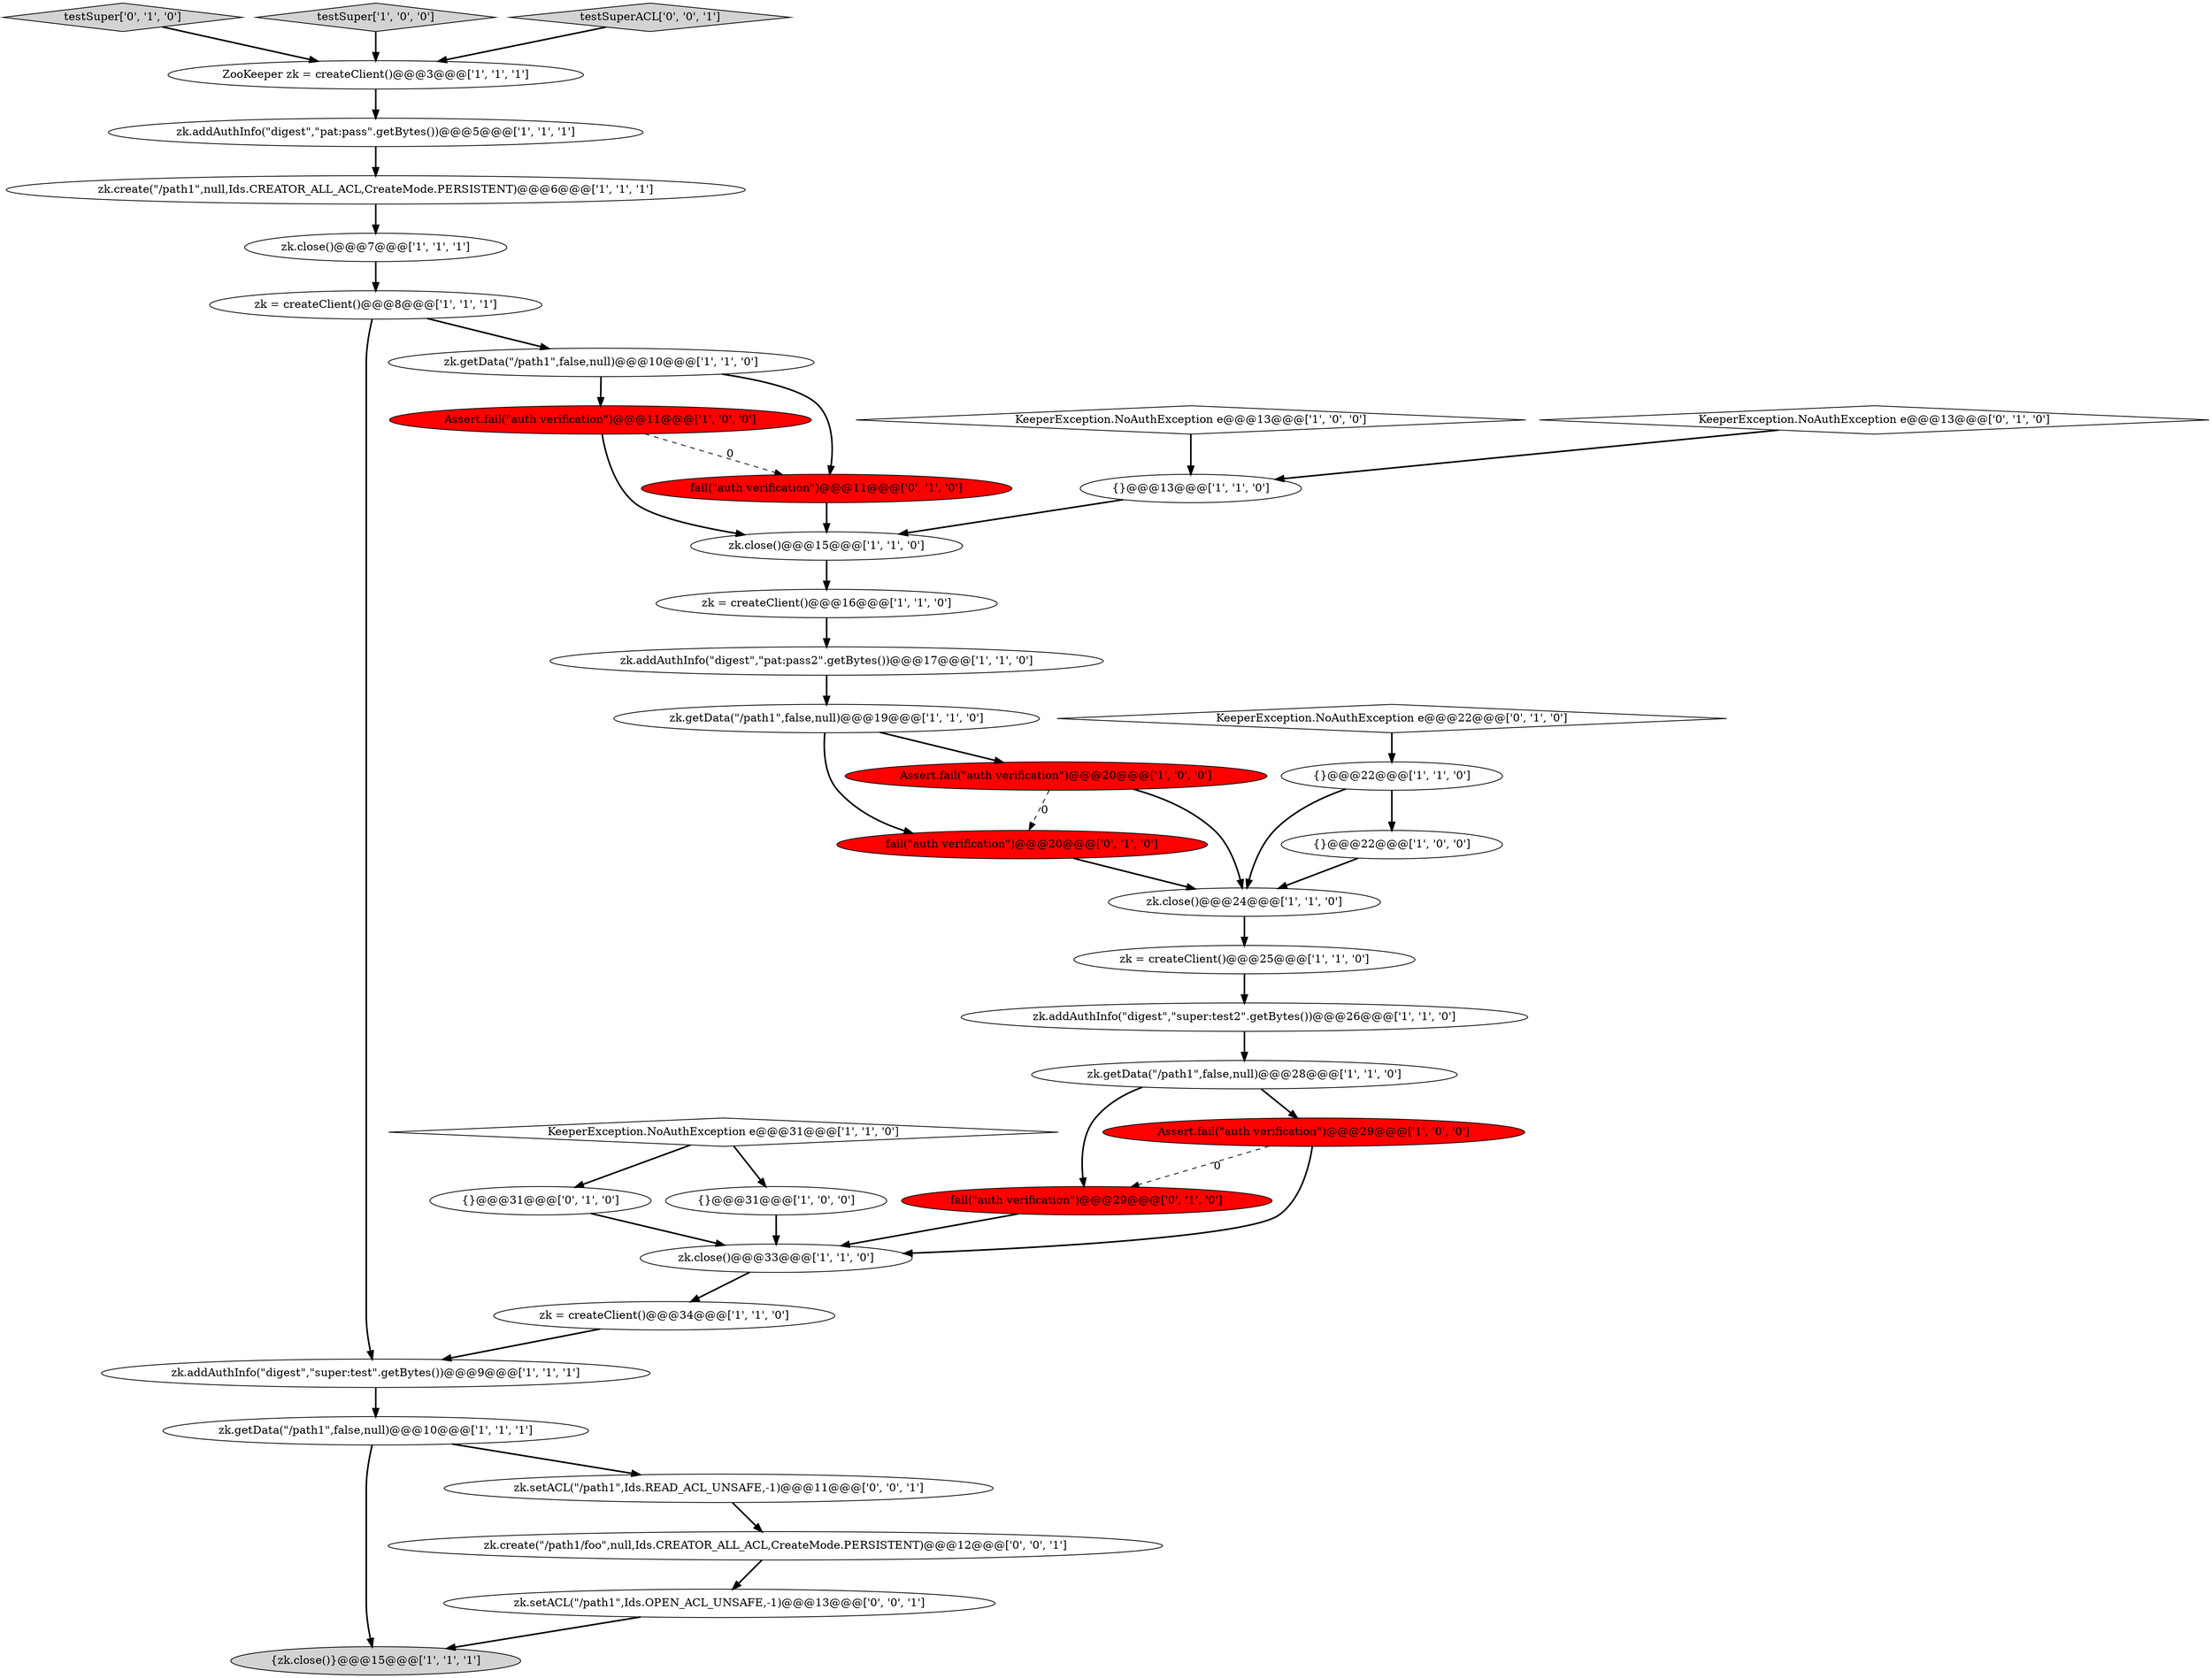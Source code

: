 digraph {
19 [style = filled, label = "zk.addAuthInfo(\"digest\",\"pat:pass\".getBytes())@@@5@@@['1', '1', '1']", fillcolor = white, shape = ellipse image = "AAA0AAABBB1BBB"];
23 [style = filled, label = "zk.close()@@@7@@@['1', '1', '1']", fillcolor = white, shape = ellipse image = "AAA0AAABBB1BBB"];
33 [style = filled, label = "fail(\"auth verification\")@@@20@@@['0', '1', '0']", fillcolor = red, shape = ellipse image = "AAA1AAABBB2BBB"];
16 [style = filled, label = "zk.getData(\"/path1\",false,null)@@@10@@@['1', '1', '1']", fillcolor = white, shape = ellipse image = "AAA0AAABBB1BBB"];
34 [style = filled, label = "testSuper['0', '1', '0']", fillcolor = lightgray, shape = diamond image = "AAA0AAABBB2BBB"];
32 [style = filled, label = "fail(\"auth verification\")@@@29@@@['0', '1', '0']", fillcolor = red, shape = ellipse image = "AAA1AAABBB2BBB"];
3 [style = filled, label = "zk.getData(\"/path1\",false,null)@@@19@@@['1', '1', '0']", fillcolor = white, shape = ellipse image = "AAA0AAABBB1BBB"];
8 [style = filled, label = "zk.close()@@@24@@@['1', '1', '0']", fillcolor = white, shape = ellipse image = "AAA0AAABBB1BBB"];
13 [style = filled, label = "{zk.close()}@@@15@@@['1', '1', '1']", fillcolor = lightgray, shape = ellipse image = "AAA0AAABBB1BBB"];
17 [style = filled, label = "testSuper['1', '0', '0']", fillcolor = lightgray, shape = diamond image = "AAA0AAABBB1BBB"];
38 [style = filled, label = "zk.create(\"/path1/foo\",null,Ids.CREATOR_ALL_ACL,CreateMode.PERSISTENT)@@@12@@@['0', '0', '1']", fillcolor = white, shape = ellipse image = "AAA0AAABBB3BBB"];
25 [style = filled, label = "ZooKeeper zk = createClient()@@@3@@@['1', '1', '1']", fillcolor = white, shape = ellipse image = "AAA0AAABBB1BBB"];
37 [style = filled, label = "testSuperACL['0', '0', '1']", fillcolor = lightgray, shape = diamond image = "AAA0AAABBB3BBB"];
20 [style = filled, label = "KeeperException.NoAuthException e@@@13@@@['1', '0', '0']", fillcolor = white, shape = diamond image = "AAA0AAABBB1BBB"];
21 [style = filled, label = "zk = createClient()@@@8@@@['1', '1', '1']", fillcolor = white, shape = ellipse image = "AAA0AAABBB1BBB"];
10 [style = filled, label = "Assert.fail(\"auth verification\")@@@20@@@['1', '0', '0']", fillcolor = red, shape = ellipse image = "AAA1AAABBB1BBB"];
30 [style = filled, label = "KeeperException.NoAuthException e@@@22@@@['0', '1', '0']", fillcolor = white, shape = diamond image = "AAA0AAABBB2BBB"];
29 [style = filled, label = "fail(\"auth verification\")@@@11@@@['0', '1', '0']", fillcolor = red, shape = ellipse image = "AAA1AAABBB2BBB"];
39 [style = filled, label = "zk.setACL(\"/path1\",Ids.READ_ACL_UNSAFE,-1)@@@11@@@['0', '0', '1']", fillcolor = white, shape = ellipse image = "AAA0AAABBB3BBB"];
15 [style = filled, label = "zk.addAuthInfo(\"digest\",\"super:test\".getBytes())@@@9@@@['1', '1', '1']", fillcolor = white, shape = ellipse image = "AAA0AAABBB1BBB"];
4 [style = filled, label = "zk = createClient()@@@25@@@['1', '1', '0']", fillcolor = white, shape = ellipse image = "AAA0AAABBB1BBB"];
22 [style = filled, label = "zk.close()@@@15@@@['1', '1', '0']", fillcolor = white, shape = ellipse image = "AAA0AAABBB1BBB"];
5 [style = filled, label = "Assert.fail(\"auth verification\")@@@11@@@['1', '0', '0']", fillcolor = red, shape = ellipse image = "AAA1AAABBB1BBB"];
36 [style = filled, label = "zk.setACL(\"/path1\",Ids.OPEN_ACL_UNSAFE,-1)@@@13@@@['0', '0', '1']", fillcolor = white, shape = ellipse image = "AAA0AAABBB3BBB"];
6 [style = filled, label = "zk.create(\"/path1\",null,Ids.CREATOR_ALL_ACL,CreateMode.PERSISTENT)@@@6@@@['1', '1', '1']", fillcolor = white, shape = ellipse image = "AAA0AAABBB1BBB"];
18 [style = filled, label = "{}@@@22@@@['1', '1', '0']", fillcolor = white, shape = ellipse image = "AAA0AAABBB1BBB"];
9 [style = filled, label = "zk.close()@@@33@@@['1', '1', '0']", fillcolor = white, shape = ellipse image = "AAA0AAABBB1BBB"];
0 [style = filled, label = "zk.getData(\"/path1\",false,null)@@@28@@@['1', '1', '0']", fillcolor = white, shape = ellipse image = "AAA0AAABBB1BBB"];
27 [style = filled, label = "Assert.fail(\"auth verification\")@@@29@@@['1', '0', '0']", fillcolor = red, shape = ellipse image = "AAA1AAABBB1BBB"];
28 [style = filled, label = "{}@@@13@@@['1', '1', '0']", fillcolor = white, shape = ellipse image = "AAA0AAABBB1BBB"];
24 [style = filled, label = "zk.addAuthInfo(\"digest\",\"pat:pass2\".getBytes())@@@17@@@['1', '1', '0']", fillcolor = white, shape = ellipse image = "AAA0AAABBB1BBB"];
14 [style = filled, label = "KeeperException.NoAuthException e@@@31@@@['1', '1', '0']", fillcolor = white, shape = diamond image = "AAA0AAABBB1BBB"];
35 [style = filled, label = "KeeperException.NoAuthException e@@@13@@@['0', '1', '0']", fillcolor = white, shape = diamond image = "AAA0AAABBB2BBB"];
11 [style = filled, label = "{}@@@31@@@['1', '0', '0']", fillcolor = white, shape = ellipse image = "AAA0AAABBB1BBB"];
2 [style = filled, label = "zk.getData(\"/path1\",false,null)@@@10@@@['1', '1', '0']", fillcolor = white, shape = ellipse image = "AAA0AAABBB1BBB"];
26 [style = filled, label = "zk.addAuthInfo(\"digest\",\"super:test2\".getBytes())@@@26@@@['1', '1', '0']", fillcolor = white, shape = ellipse image = "AAA0AAABBB1BBB"];
31 [style = filled, label = "{}@@@31@@@['0', '1', '0']", fillcolor = white, shape = ellipse image = "AAA0AAABBB2BBB"];
12 [style = filled, label = "{}@@@22@@@['1', '0', '0']", fillcolor = white, shape = ellipse image = "AAA0AAABBB1BBB"];
1 [style = filled, label = "zk = createClient()@@@34@@@['1', '1', '0']", fillcolor = white, shape = ellipse image = "AAA0AAABBB1BBB"];
7 [style = filled, label = "zk = createClient()@@@16@@@['1', '1', '0']", fillcolor = white, shape = ellipse image = "AAA0AAABBB1BBB"];
17->25 [style = bold, label=""];
16->13 [style = bold, label=""];
34->25 [style = bold, label=""];
31->9 [style = bold, label=""];
0->27 [style = bold, label=""];
6->23 [style = bold, label=""];
1->15 [style = bold, label=""];
21->15 [style = bold, label=""];
37->25 [style = bold, label=""];
27->9 [style = bold, label=""];
20->28 [style = bold, label=""];
18->12 [style = bold, label=""];
4->26 [style = bold, label=""];
38->36 [style = bold, label=""];
10->33 [style = dashed, label="0"];
3->33 [style = bold, label=""];
5->29 [style = dashed, label="0"];
19->6 [style = bold, label=""];
11->9 [style = bold, label=""];
15->16 [style = bold, label=""];
30->18 [style = bold, label=""];
22->7 [style = bold, label=""];
21->2 [style = bold, label=""];
35->28 [style = bold, label=""];
3->10 [style = bold, label=""];
32->9 [style = bold, label=""];
7->24 [style = bold, label=""];
26->0 [style = bold, label=""];
36->13 [style = bold, label=""];
10->8 [style = bold, label=""];
23->21 [style = bold, label=""];
12->8 [style = bold, label=""];
27->32 [style = dashed, label="0"];
14->31 [style = bold, label=""];
25->19 [style = bold, label=""];
39->38 [style = bold, label=""];
16->39 [style = bold, label=""];
18->8 [style = bold, label=""];
8->4 [style = bold, label=""];
29->22 [style = bold, label=""];
0->32 [style = bold, label=""];
9->1 [style = bold, label=""];
2->29 [style = bold, label=""];
5->22 [style = bold, label=""];
14->11 [style = bold, label=""];
33->8 [style = bold, label=""];
24->3 [style = bold, label=""];
28->22 [style = bold, label=""];
2->5 [style = bold, label=""];
}
